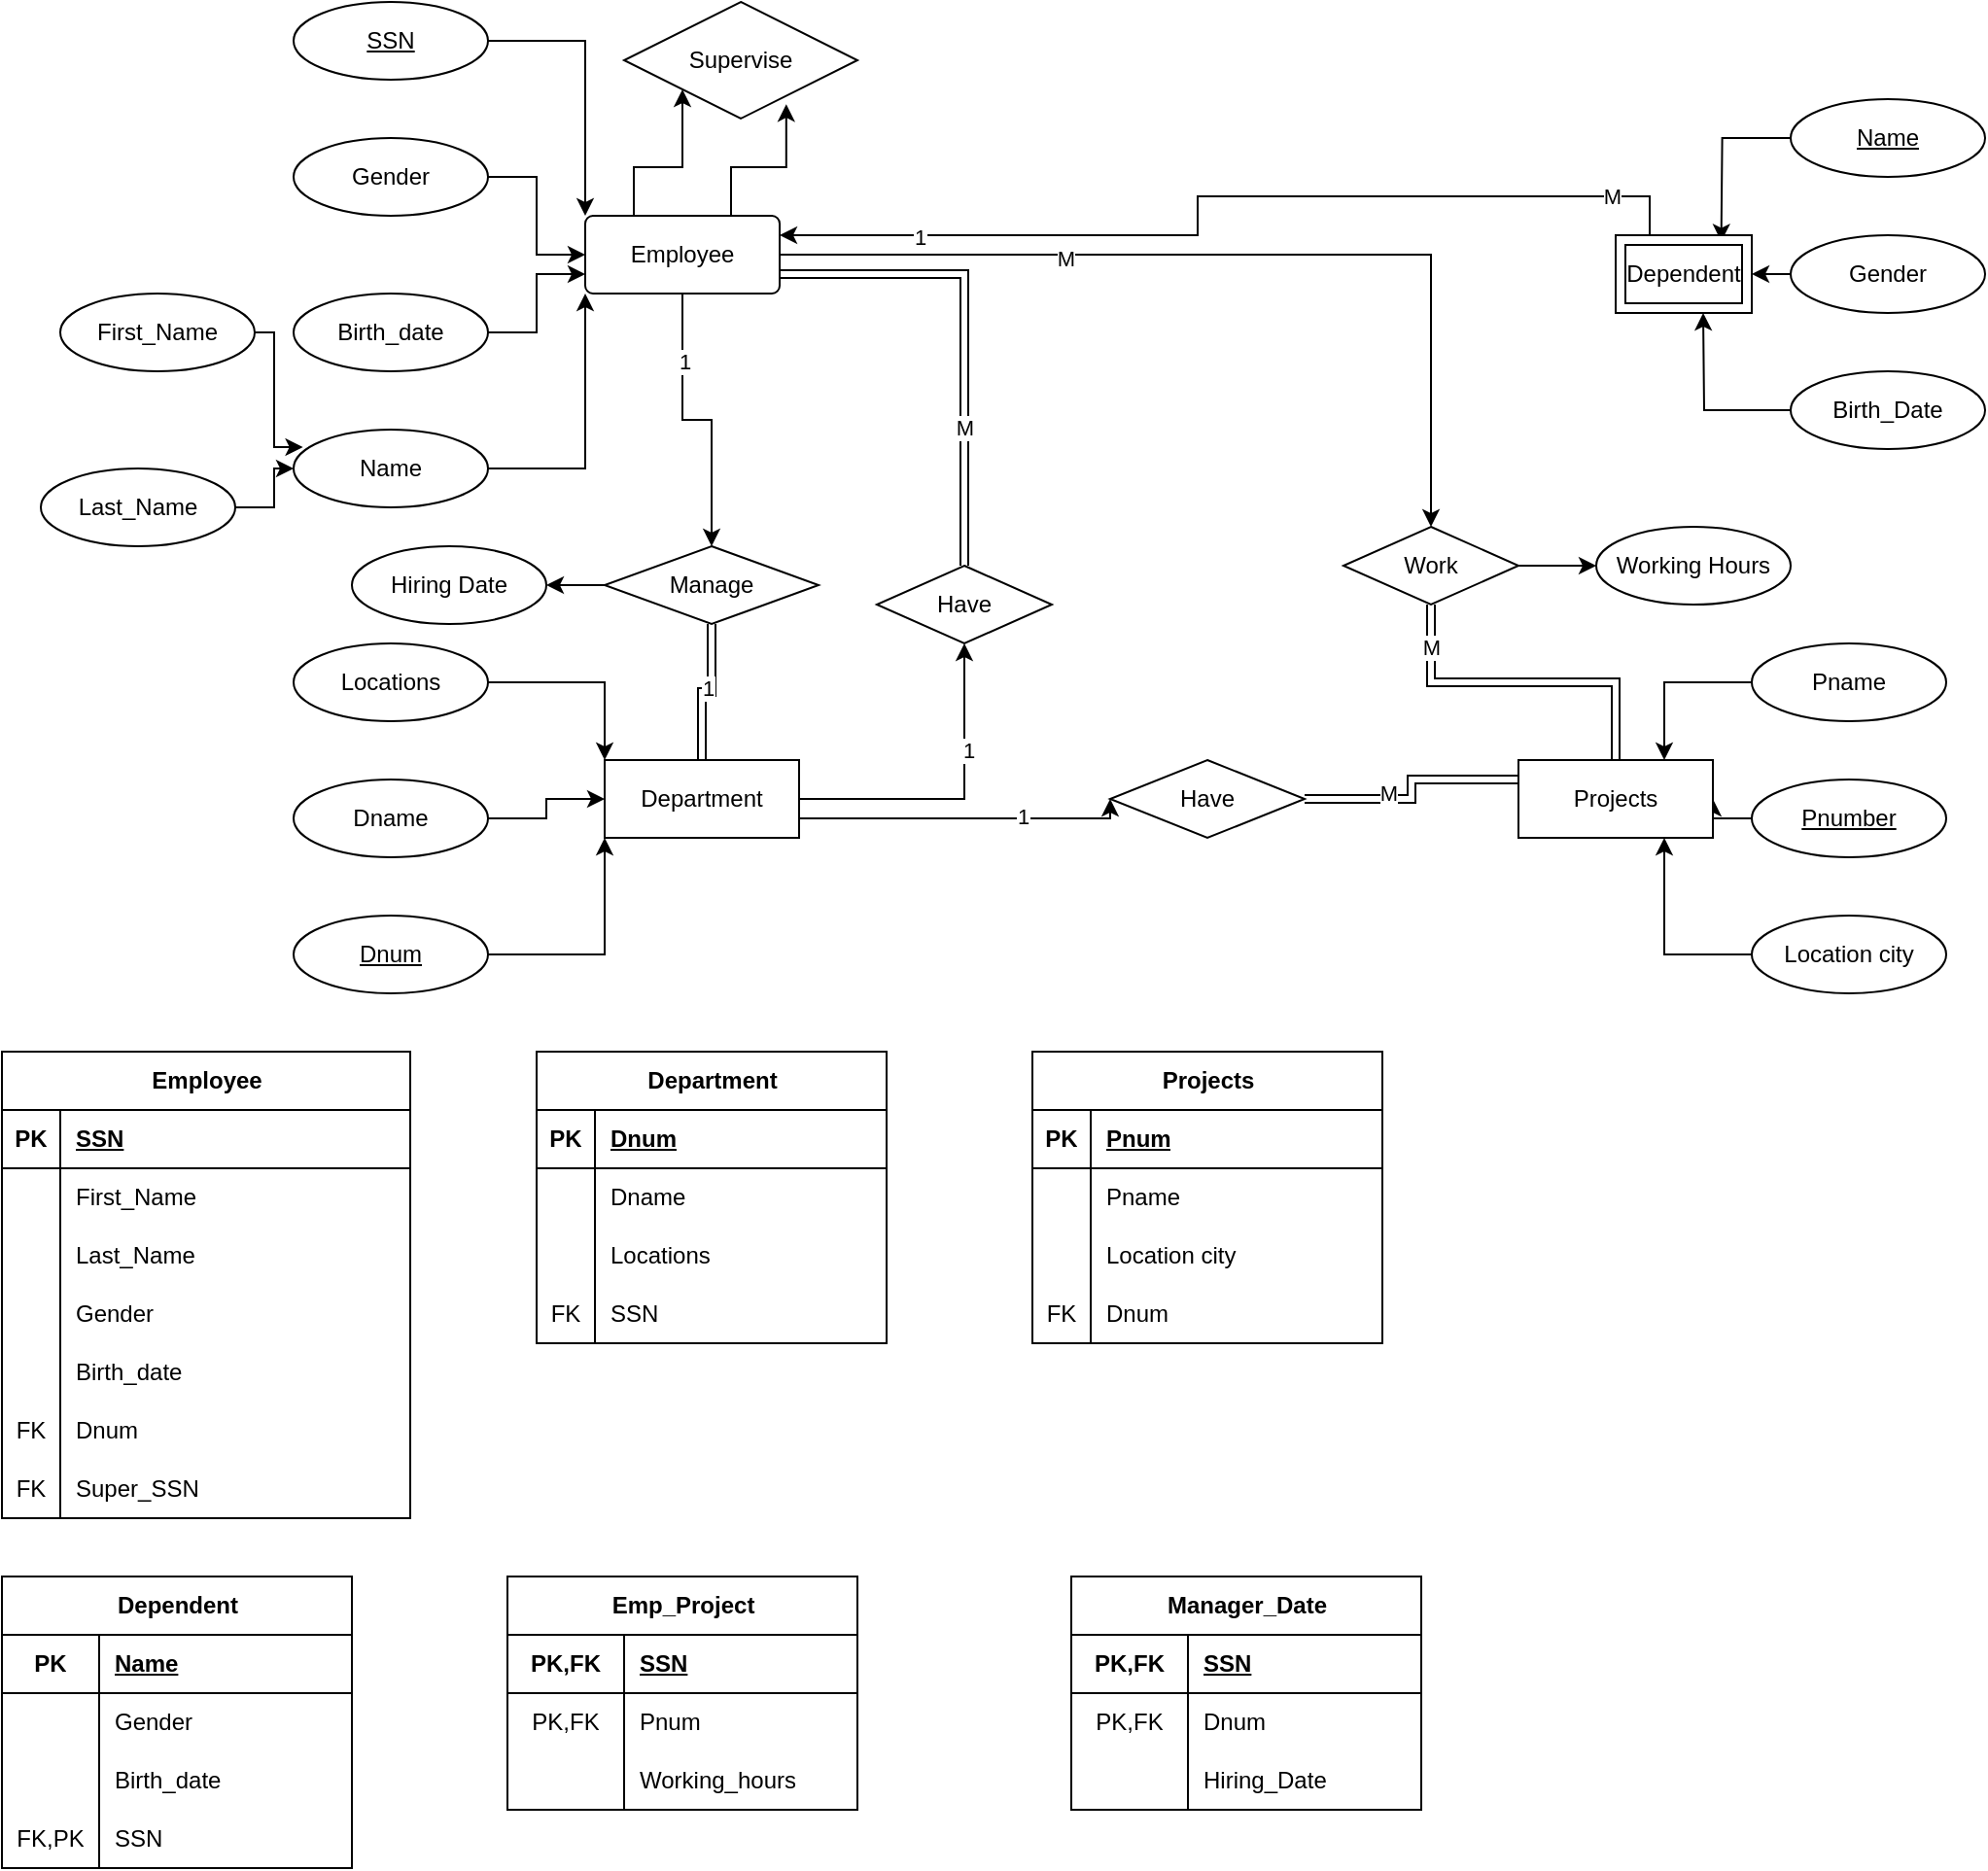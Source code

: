 <mxfile version="27.0.9">
  <diagram name="Page-1" id="1GUgUeWNSBrplKiLHyaU">
    <mxGraphModel dx="2801" dy="992" grid="1" gridSize="10" guides="1" tooltips="1" connect="1" arrows="1" fold="1" page="1" pageScale="1" pageWidth="850" pageHeight="1100" math="0" shadow="0">
      <root>
        <mxCell id="0" />
        <mxCell id="1" parent="0" />
        <mxCell id="4SiIEgTP__aOliw-2ltA-36" style="edgeStyle=orthogonalEdgeStyle;rounded=0;orthogonalLoop=1;jettySize=auto;html=1;exitX=1;exitY=0.5;exitDx=0;exitDy=0;entryX=0.5;entryY=0;entryDx=0;entryDy=0;" parent="1" source="4SiIEgTP__aOliw-2ltA-1" target="4SiIEgTP__aOliw-2ltA-35" edge="1">
          <mxGeometry relative="1" as="geometry" />
        </mxCell>
        <mxCell id="4SiIEgTP__aOliw-2ltA-68" value="M" style="edgeLabel;html=1;align=center;verticalAlign=middle;resizable=0;points=[];" parent="4SiIEgTP__aOliw-2ltA-36" vertex="1" connectable="0">
          <mxGeometry x="-0.381" y="-2" relative="1" as="geometry">
            <mxPoint as="offset" />
          </mxGeometry>
        </mxCell>
        <mxCell id="4SiIEgTP__aOliw-2ltA-52" style="edgeStyle=orthogonalEdgeStyle;rounded=0;orthogonalLoop=1;jettySize=auto;html=1;exitX=0.5;exitY=1;exitDx=0;exitDy=0;entryX=0.5;entryY=0;entryDx=0;entryDy=0;" parent="1" source="4SiIEgTP__aOliw-2ltA-1" target="4SiIEgTP__aOliw-2ltA-51" edge="1">
          <mxGeometry relative="1" as="geometry" />
        </mxCell>
        <mxCell id="4SiIEgTP__aOliw-2ltA-70" value="1" style="edgeLabel;html=1;align=center;verticalAlign=middle;resizable=0;points=[];" parent="4SiIEgTP__aOliw-2ltA-52" vertex="1" connectable="0">
          <mxGeometry x="-0.538" y="1" relative="1" as="geometry">
            <mxPoint y="1" as="offset" />
          </mxGeometry>
        </mxCell>
        <mxCell id="4SiIEgTP__aOliw-2ltA-80" style="edgeStyle=orthogonalEdgeStyle;rounded=0;orthogonalLoop=1;jettySize=auto;html=1;exitX=0.25;exitY=0;exitDx=0;exitDy=0;entryX=0;entryY=1;entryDx=0;entryDy=0;" parent="1" source="4SiIEgTP__aOliw-2ltA-1" target="4SiIEgTP__aOliw-2ltA-79" edge="1">
          <mxGeometry relative="1" as="geometry" />
        </mxCell>
        <mxCell id="4SiIEgTP__aOliw-2ltA-1" value="Employee" style="rounded=1;arcSize=10;whiteSpace=wrap;html=1;align=center;" parent="1" vertex="1">
          <mxGeometry x="-540" y="110" width="100" height="40" as="geometry" />
        </mxCell>
        <mxCell id="4SiIEgTP__aOliw-2ltA-14" style="edgeStyle=orthogonalEdgeStyle;rounded=0;orthogonalLoop=1;jettySize=auto;html=1;exitX=1;exitY=0.5;exitDx=0;exitDy=0;entryX=0;entryY=1;entryDx=0;entryDy=0;" parent="1" source="4SiIEgTP__aOliw-2ltA-2" target="4SiIEgTP__aOliw-2ltA-1" edge="1">
          <mxGeometry relative="1" as="geometry" />
        </mxCell>
        <mxCell id="4SiIEgTP__aOliw-2ltA-2" value="Name" style="ellipse;whiteSpace=wrap;html=1;align=center;" parent="1" vertex="1">
          <mxGeometry x="-690" y="220" width="100" height="40" as="geometry" />
        </mxCell>
        <mxCell id="4SiIEgTP__aOliw-2ltA-13" style="edgeStyle=orthogonalEdgeStyle;rounded=0;orthogonalLoop=1;jettySize=auto;html=1;exitX=1;exitY=0.5;exitDx=0;exitDy=0;entryX=0;entryY=0.75;entryDx=0;entryDy=0;" parent="1" source="4SiIEgTP__aOliw-2ltA-3" target="4SiIEgTP__aOliw-2ltA-1" edge="1">
          <mxGeometry relative="1" as="geometry">
            <mxPoint x="-560" y="140" as="targetPoint" />
          </mxGeometry>
        </mxCell>
        <mxCell id="4SiIEgTP__aOliw-2ltA-3" value="Birth_date" style="ellipse;whiteSpace=wrap;html=1;align=center;" parent="1" vertex="1">
          <mxGeometry x="-690" y="150" width="100" height="40" as="geometry" />
        </mxCell>
        <mxCell id="4SiIEgTP__aOliw-2ltA-12" style="edgeStyle=orthogonalEdgeStyle;rounded=0;orthogonalLoop=1;jettySize=auto;html=1;exitX=1;exitY=0.5;exitDx=0;exitDy=0;entryX=0;entryY=0.5;entryDx=0;entryDy=0;" parent="1" source="4SiIEgTP__aOliw-2ltA-4" target="4SiIEgTP__aOliw-2ltA-1" edge="1">
          <mxGeometry relative="1" as="geometry" />
        </mxCell>
        <mxCell id="4SiIEgTP__aOliw-2ltA-4" value="Gender" style="ellipse;whiteSpace=wrap;html=1;align=center;" parent="1" vertex="1">
          <mxGeometry x="-690" y="70" width="100" height="40" as="geometry" />
        </mxCell>
        <mxCell id="4SiIEgTP__aOliw-2ltA-11" style="edgeStyle=orthogonalEdgeStyle;rounded=0;orthogonalLoop=1;jettySize=auto;html=1;exitX=1;exitY=0.5;exitDx=0;exitDy=0;entryX=0;entryY=0;entryDx=0;entryDy=0;" parent="1" source="4SiIEgTP__aOliw-2ltA-5" target="4SiIEgTP__aOliw-2ltA-1" edge="1">
          <mxGeometry relative="1" as="geometry" />
        </mxCell>
        <mxCell id="4SiIEgTP__aOliw-2ltA-5" value="&lt;u&gt;SSN&lt;/u&gt;" style="ellipse;whiteSpace=wrap;html=1;align=center;" parent="1" vertex="1">
          <mxGeometry x="-690" width="100" height="40" as="geometry" />
        </mxCell>
        <mxCell id="4SiIEgTP__aOliw-2ltA-7" value="First_Name" style="ellipse;whiteSpace=wrap;html=1;align=center;" parent="1" vertex="1">
          <mxGeometry x="-810" y="150" width="100" height="40" as="geometry" />
        </mxCell>
        <mxCell id="4SiIEgTP__aOliw-2ltA-9" style="edgeStyle=orthogonalEdgeStyle;rounded=0;orthogonalLoop=1;jettySize=auto;html=1;exitX=1;exitY=0.5;exitDx=0;exitDy=0;" parent="1" source="4SiIEgTP__aOliw-2ltA-8" target="4SiIEgTP__aOliw-2ltA-2" edge="1">
          <mxGeometry relative="1" as="geometry" />
        </mxCell>
        <mxCell id="4SiIEgTP__aOliw-2ltA-8" value="Last_Name" style="ellipse;whiteSpace=wrap;html=1;align=center;" parent="1" vertex="1">
          <mxGeometry x="-820" y="240" width="100" height="40" as="geometry" />
        </mxCell>
        <mxCell id="4SiIEgTP__aOliw-2ltA-10" style="edgeStyle=orthogonalEdgeStyle;rounded=0;orthogonalLoop=1;jettySize=auto;html=1;exitX=1;exitY=0.5;exitDx=0;exitDy=0;entryX=0.048;entryY=0.225;entryDx=0;entryDy=0;entryPerimeter=0;" parent="1" source="4SiIEgTP__aOliw-2ltA-7" target="4SiIEgTP__aOliw-2ltA-2" edge="1">
          <mxGeometry relative="1" as="geometry">
            <Array as="points">
              <mxPoint x="-700" y="170" />
              <mxPoint x="-700" y="229" />
            </Array>
          </mxGeometry>
        </mxCell>
        <mxCell id="4SiIEgTP__aOliw-2ltA-56" style="edgeStyle=orthogonalEdgeStyle;rounded=0;orthogonalLoop=1;jettySize=auto;html=1;exitX=1;exitY=0.5;exitDx=0;exitDy=0;entryX=0.5;entryY=1;entryDx=0;entryDy=0;" parent="1" source="4SiIEgTP__aOliw-2ltA-15" target="4SiIEgTP__aOliw-2ltA-54" edge="1">
          <mxGeometry relative="1" as="geometry" />
        </mxCell>
        <mxCell id="4SiIEgTP__aOliw-2ltA-73" value="1" style="edgeLabel;html=1;align=center;verticalAlign=middle;resizable=0;points=[];" parent="4SiIEgTP__aOliw-2ltA-56" vertex="1" connectable="0">
          <mxGeometry x="0.337" y="-2" relative="1" as="geometry">
            <mxPoint as="offset" />
          </mxGeometry>
        </mxCell>
        <mxCell id="4SiIEgTP__aOliw-2ltA-59" style="edgeStyle=orthogonalEdgeStyle;rounded=0;orthogonalLoop=1;jettySize=auto;html=1;exitX=1;exitY=0.75;exitDx=0;exitDy=0;entryX=0;entryY=0.5;entryDx=0;entryDy=0;" parent="1" source="4SiIEgTP__aOliw-2ltA-15" target="4SiIEgTP__aOliw-2ltA-58" edge="1">
          <mxGeometry relative="1" as="geometry">
            <Array as="points">
              <mxPoint x="-270" y="420" />
            </Array>
          </mxGeometry>
        </mxCell>
        <mxCell id="4SiIEgTP__aOliw-2ltA-76" value="1" style="edgeLabel;html=1;align=center;verticalAlign=middle;resizable=0;points=[];" parent="4SiIEgTP__aOliw-2ltA-59" vertex="1" connectable="0">
          <mxGeometry x="0.364" y="1" relative="1" as="geometry">
            <mxPoint x="-1" as="offset" />
          </mxGeometry>
        </mxCell>
        <mxCell id="4SiIEgTP__aOliw-2ltA-15" value="Department" style="whiteSpace=wrap;html=1;align=center;" parent="1" vertex="1">
          <mxGeometry x="-530" y="390" width="100" height="40" as="geometry" />
        </mxCell>
        <mxCell id="4SiIEgTP__aOliw-2ltA-21" style="edgeStyle=orthogonalEdgeStyle;rounded=0;orthogonalLoop=1;jettySize=auto;html=1;exitX=1;exitY=0.5;exitDx=0;exitDy=0;entryX=0;entryY=0;entryDx=0;entryDy=0;" parent="1" source="4SiIEgTP__aOliw-2ltA-17" target="4SiIEgTP__aOliw-2ltA-15" edge="1">
          <mxGeometry relative="1" as="geometry" />
        </mxCell>
        <mxCell id="4SiIEgTP__aOliw-2ltA-17" value="Locations" style="ellipse;whiteSpace=wrap;html=1;align=center;" parent="1" vertex="1">
          <mxGeometry x="-690" y="330" width="100" height="40" as="geometry" />
        </mxCell>
        <mxCell id="4SiIEgTP__aOliw-2ltA-22" style="edgeStyle=orthogonalEdgeStyle;rounded=0;orthogonalLoop=1;jettySize=auto;html=1;exitX=1;exitY=0.5;exitDx=0;exitDy=0;entryX=0;entryY=0.5;entryDx=0;entryDy=0;" parent="1" source="4SiIEgTP__aOliw-2ltA-18" target="4SiIEgTP__aOliw-2ltA-15" edge="1">
          <mxGeometry relative="1" as="geometry" />
        </mxCell>
        <mxCell id="4SiIEgTP__aOliw-2ltA-18" value="Dname" style="ellipse;whiteSpace=wrap;html=1;align=center;" parent="1" vertex="1">
          <mxGeometry x="-690" y="400" width="100" height="40" as="geometry" />
        </mxCell>
        <mxCell id="4SiIEgTP__aOliw-2ltA-23" style="edgeStyle=orthogonalEdgeStyle;rounded=0;orthogonalLoop=1;jettySize=auto;html=1;exitX=1;exitY=0.5;exitDx=0;exitDy=0;entryX=0;entryY=1;entryDx=0;entryDy=0;" parent="1" source="4SiIEgTP__aOliw-2ltA-19" target="4SiIEgTP__aOliw-2ltA-15" edge="1">
          <mxGeometry relative="1" as="geometry" />
        </mxCell>
        <mxCell id="4SiIEgTP__aOliw-2ltA-19" value="&lt;u&gt;Dnum&lt;/u&gt;" style="ellipse;whiteSpace=wrap;html=1;align=center;" parent="1" vertex="1">
          <mxGeometry x="-690" y="470" width="100" height="40" as="geometry" />
        </mxCell>
        <mxCell id="4SiIEgTP__aOliw-2ltA-32" style="edgeStyle=orthogonalEdgeStyle;rounded=0;orthogonalLoop=1;jettySize=auto;html=1;exitX=0;exitY=0.5;exitDx=0;exitDy=0;entryX=0.75;entryY=0;entryDx=0;entryDy=0;" parent="1" source="4SiIEgTP__aOliw-2ltA-26" target="4SiIEgTP__aOliw-2ltA-31" edge="1">
          <mxGeometry relative="1" as="geometry" />
        </mxCell>
        <mxCell id="4SiIEgTP__aOliw-2ltA-26" value="Pname" style="ellipse;whiteSpace=wrap;html=1;align=center;" parent="1" vertex="1">
          <mxGeometry x="60" y="330" width="100" height="40" as="geometry" />
        </mxCell>
        <mxCell id="4SiIEgTP__aOliw-2ltA-33" style="edgeStyle=orthogonalEdgeStyle;rounded=0;orthogonalLoop=1;jettySize=auto;html=1;exitX=0;exitY=0.5;exitDx=0;exitDy=0;entryX=1;entryY=0.5;entryDx=0;entryDy=0;" parent="1" source="4SiIEgTP__aOliw-2ltA-28" target="4SiIEgTP__aOliw-2ltA-31" edge="1">
          <mxGeometry relative="1" as="geometry" />
        </mxCell>
        <mxCell id="4SiIEgTP__aOliw-2ltA-28" value="&lt;u&gt;Pnumber&lt;/u&gt;" style="ellipse;whiteSpace=wrap;html=1;align=center;" parent="1" vertex="1">
          <mxGeometry x="60" y="400" width="100" height="40" as="geometry" />
        </mxCell>
        <mxCell id="4SiIEgTP__aOliw-2ltA-34" style="edgeStyle=orthogonalEdgeStyle;rounded=0;orthogonalLoop=1;jettySize=auto;html=1;exitX=0;exitY=0.5;exitDx=0;exitDy=0;entryX=0.75;entryY=1;entryDx=0;entryDy=0;" parent="1" source="4SiIEgTP__aOliw-2ltA-30" target="4SiIEgTP__aOliw-2ltA-31" edge="1">
          <mxGeometry relative="1" as="geometry" />
        </mxCell>
        <mxCell id="4SiIEgTP__aOliw-2ltA-30" value="Location city" style="ellipse;whiteSpace=wrap;html=1;align=center;" parent="1" vertex="1">
          <mxGeometry x="60" y="470" width="100" height="40" as="geometry" />
        </mxCell>
        <mxCell id="4SiIEgTP__aOliw-2ltA-31" value="Projects" style="whiteSpace=wrap;html=1;align=center;" parent="1" vertex="1">
          <mxGeometry x="-60" y="390" width="100" height="40" as="geometry" />
        </mxCell>
        <mxCell id="4SiIEgTP__aOliw-2ltA-37" style="edgeStyle=orthogonalEdgeStyle;rounded=0;orthogonalLoop=1;jettySize=auto;html=1;exitX=0.5;exitY=1;exitDx=0;exitDy=0;shape=link;" parent="1" source="4SiIEgTP__aOliw-2ltA-35" target="4SiIEgTP__aOliw-2ltA-31" edge="1">
          <mxGeometry relative="1" as="geometry">
            <mxPoint x="-275.471" y="430.0" as="targetPoint" />
          </mxGeometry>
        </mxCell>
        <mxCell id="4SiIEgTP__aOliw-2ltA-69" value="M" style="edgeLabel;html=1;align=center;verticalAlign=middle;resizable=0;points=[];" parent="4SiIEgTP__aOliw-2ltA-37" vertex="1" connectable="0">
          <mxGeometry x="-0.765" relative="1" as="geometry">
            <mxPoint y="1" as="offset" />
          </mxGeometry>
        </mxCell>
        <mxCell id="4SiIEgTP__aOliw-2ltA-63" style="edgeStyle=orthogonalEdgeStyle;rounded=0;orthogonalLoop=1;jettySize=auto;html=1;exitX=1;exitY=0.5;exitDx=0;exitDy=0;entryX=0;entryY=0.5;entryDx=0;entryDy=0;" parent="1" source="4SiIEgTP__aOliw-2ltA-35" target="4SiIEgTP__aOliw-2ltA-62" edge="1">
          <mxGeometry relative="1" as="geometry" />
        </mxCell>
        <mxCell id="4SiIEgTP__aOliw-2ltA-35" value="Work" style="shape=rhombus;perimeter=rhombusPerimeter;whiteSpace=wrap;html=1;align=center;" parent="1" vertex="1">
          <mxGeometry x="-150" y="270" width="90" height="40" as="geometry" />
        </mxCell>
        <mxCell id="4SiIEgTP__aOliw-2ltA-40" value="&lt;u&gt;Name&lt;/u&gt;" style="ellipse;whiteSpace=wrap;html=1;align=center;" parent="1" vertex="1">
          <mxGeometry x="80" y="50" width="100" height="40" as="geometry" />
        </mxCell>
        <mxCell id="4SiIEgTP__aOliw-2ltA-47" style="edgeStyle=orthogonalEdgeStyle;rounded=0;orthogonalLoop=1;jettySize=auto;html=1;exitX=0;exitY=0.5;exitDx=0;exitDy=0;entryX=1;entryY=0.5;entryDx=0;entryDy=0;" parent="1" source="4SiIEgTP__aOliw-2ltA-42" edge="1">
          <mxGeometry relative="1" as="geometry">
            <mxPoint x="60" y="140" as="targetPoint" />
          </mxGeometry>
        </mxCell>
        <mxCell id="4SiIEgTP__aOliw-2ltA-42" value="Gender" style="ellipse;whiteSpace=wrap;html=1;align=center;" parent="1" vertex="1">
          <mxGeometry x="80" y="120" width="100" height="40" as="geometry" />
        </mxCell>
        <mxCell id="4SiIEgTP__aOliw-2ltA-48" style="edgeStyle=orthogonalEdgeStyle;rounded=0;orthogonalLoop=1;jettySize=auto;html=1;exitX=0;exitY=0.5;exitDx=0;exitDy=0;entryX=0.75;entryY=1;entryDx=0;entryDy=0;" parent="1" source="4SiIEgTP__aOliw-2ltA-44" edge="1">
          <mxGeometry relative="1" as="geometry">
            <mxPoint x="35" y="160" as="targetPoint" />
          </mxGeometry>
        </mxCell>
        <mxCell id="4SiIEgTP__aOliw-2ltA-44" value="Birth_Date" style="ellipse;whiteSpace=wrap;html=1;align=center;" parent="1" vertex="1">
          <mxGeometry x="80" y="190" width="100" height="40" as="geometry" />
        </mxCell>
        <mxCell id="4SiIEgTP__aOliw-2ltA-46" style="edgeStyle=orthogonalEdgeStyle;rounded=0;orthogonalLoop=1;jettySize=auto;html=1;exitX=0;exitY=0.5;exitDx=0;exitDy=0;entryX=0.843;entryY=0.081;entryDx=0;entryDy=0;entryPerimeter=0;" parent="1" source="4SiIEgTP__aOliw-2ltA-40" edge="1">
          <mxGeometry relative="1" as="geometry">
            <mxPoint x="44.3" y="123.24" as="targetPoint" />
          </mxGeometry>
        </mxCell>
        <mxCell id="4SiIEgTP__aOliw-2ltA-82" style="edgeStyle=orthogonalEdgeStyle;rounded=0;orthogonalLoop=1;jettySize=auto;html=1;exitX=0.25;exitY=0;exitDx=0;exitDy=0;entryX=1;entryY=0.25;entryDx=0;entryDy=0;" parent="1" source="4SiIEgTP__aOliw-2ltA-49" target="4SiIEgTP__aOliw-2ltA-1" edge="1">
          <mxGeometry relative="1" as="geometry">
            <mxPoint x="-320" y="99.06" as="targetPoint" />
            <mxPoint x="110" y="119.06" as="sourcePoint" />
          </mxGeometry>
        </mxCell>
        <mxCell id="4SiIEgTP__aOliw-2ltA-83" value="1" style="edgeLabel;html=1;align=center;verticalAlign=middle;resizable=0;points=[];" parent="4SiIEgTP__aOliw-2ltA-82" vertex="1" connectable="0">
          <mxGeometry x="0.705" y="1" relative="1" as="geometry">
            <mxPoint as="offset" />
          </mxGeometry>
        </mxCell>
        <mxCell id="4SiIEgTP__aOliw-2ltA-84" value="M" style="edgeLabel;html=1;align=center;verticalAlign=middle;resizable=0;points=[];" parent="4SiIEgTP__aOliw-2ltA-82" vertex="1" connectable="0">
          <mxGeometry x="-0.835" relative="1" as="geometry">
            <mxPoint as="offset" />
          </mxGeometry>
        </mxCell>
        <mxCell id="4SiIEgTP__aOliw-2ltA-49" value="Dependent" style="shape=ext;margin=3;double=1;whiteSpace=wrap;html=1;align=center;" parent="1" vertex="1">
          <mxGeometry x="-10" y="120" width="70" height="40" as="geometry" />
        </mxCell>
        <mxCell id="4SiIEgTP__aOliw-2ltA-53" style="edgeStyle=orthogonalEdgeStyle;rounded=0;orthogonalLoop=1;jettySize=auto;html=1;exitX=0.5;exitY=1;exitDx=0;exitDy=0;entryX=0.5;entryY=0;entryDx=0;entryDy=0;shape=link;" parent="1" source="4SiIEgTP__aOliw-2ltA-51" target="4SiIEgTP__aOliw-2ltA-15" edge="1">
          <mxGeometry relative="1" as="geometry" />
        </mxCell>
        <mxCell id="4SiIEgTP__aOliw-2ltA-71" value="1" style="edgeLabel;html=1;align=center;verticalAlign=middle;resizable=0;points=[];" parent="4SiIEgTP__aOliw-2ltA-53" vertex="1" connectable="0">
          <mxGeometry x="0.003" y="-2" relative="1" as="geometry">
            <mxPoint as="offset" />
          </mxGeometry>
        </mxCell>
        <mxCell id="4SiIEgTP__aOliw-2ltA-65" style="edgeStyle=orthogonalEdgeStyle;rounded=0;orthogonalLoop=1;jettySize=auto;html=1;exitX=0;exitY=0.5;exitDx=0;exitDy=0;entryX=1;entryY=0.5;entryDx=0;entryDy=0;" parent="1" source="4SiIEgTP__aOliw-2ltA-51" target="4SiIEgTP__aOliw-2ltA-64" edge="1">
          <mxGeometry relative="1" as="geometry" />
        </mxCell>
        <mxCell id="4SiIEgTP__aOliw-2ltA-51" value="Manage" style="shape=rhombus;perimeter=rhombusPerimeter;whiteSpace=wrap;html=1;align=center;" parent="1" vertex="1">
          <mxGeometry x="-530" y="280" width="110" height="40" as="geometry" />
        </mxCell>
        <mxCell id="4SiIEgTP__aOliw-2ltA-57" style="edgeStyle=orthogonalEdgeStyle;rounded=0;orthogonalLoop=1;jettySize=auto;html=1;exitX=0.5;exitY=0;exitDx=0;exitDy=0;entryX=1;entryY=0.75;entryDx=0;entryDy=0;shape=link;" parent="1" source="4SiIEgTP__aOliw-2ltA-54" target="4SiIEgTP__aOliw-2ltA-1" edge="1">
          <mxGeometry relative="1" as="geometry" />
        </mxCell>
        <mxCell id="4SiIEgTP__aOliw-2ltA-74" value="M" style="edgeLabel;html=1;align=center;verticalAlign=middle;resizable=0;points=[];" parent="4SiIEgTP__aOliw-2ltA-57" vertex="1" connectable="0">
          <mxGeometry x="-0.409" relative="1" as="geometry">
            <mxPoint y="1" as="offset" />
          </mxGeometry>
        </mxCell>
        <mxCell id="4SiIEgTP__aOliw-2ltA-54" value="Have" style="shape=rhombus;perimeter=rhombusPerimeter;whiteSpace=wrap;html=1;align=center;" parent="1" vertex="1">
          <mxGeometry x="-390" y="290" width="90" height="40" as="geometry" />
        </mxCell>
        <mxCell id="4SiIEgTP__aOliw-2ltA-60" style="edgeStyle=orthogonalEdgeStyle;rounded=0;orthogonalLoop=1;jettySize=auto;html=1;exitX=1;exitY=0.5;exitDx=0;exitDy=0;entryX=0;entryY=0.25;entryDx=0;entryDy=0;shape=link;" parent="1" source="4SiIEgTP__aOliw-2ltA-58" target="4SiIEgTP__aOliw-2ltA-31" edge="1">
          <mxGeometry relative="1" as="geometry" />
        </mxCell>
        <mxCell id="4SiIEgTP__aOliw-2ltA-77" value="M" style="edgeLabel;html=1;align=center;verticalAlign=middle;resizable=0;points=[];" parent="4SiIEgTP__aOliw-2ltA-60" vertex="1" connectable="0">
          <mxGeometry x="-0.264" y="3" relative="1" as="geometry">
            <mxPoint x="-1" as="offset" />
          </mxGeometry>
        </mxCell>
        <mxCell id="4SiIEgTP__aOliw-2ltA-58" value="Have" style="shape=rhombus;perimeter=rhombusPerimeter;whiteSpace=wrap;html=1;align=center;" parent="1" vertex="1">
          <mxGeometry x="-270" y="390" width="100" height="40" as="geometry" />
        </mxCell>
        <mxCell id="4SiIEgTP__aOliw-2ltA-62" value="Working Hours" style="ellipse;whiteSpace=wrap;html=1;align=center;" parent="1" vertex="1">
          <mxGeometry x="-20" y="270" width="100" height="40" as="geometry" />
        </mxCell>
        <mxCell id="4SiIEgTP__aOliw-2ltA-64" value="Hiring Date" style="ellipse;whiteSpace=wrap;html=1;align=center;" parent="1" vertex="1">
          <mxGeometry x="-660" y="280" width="100" height="40" as="geometry" />
        </mxCell>
        <mxCell id="4SiIEgTP__aOliw-2ltA-79" value="Supervise" style="shape=rhombus;perimeter=rhombusPerimeter;whiteSpace=wrap;html=1;align=center;" parent="1" vertex="1">
          <mxGeometry x="-520" width="120" height="60" as="geometry" />
        </mxCell>
        <mxCell id="4SiIEgTP__aOliw-2ltA-81" style="edgeStyle=orthogonalEdgeStyle;rounded=0;orthogonalLoop=1;jettySize=auto;html=1;exitX=0.75;exitY=0;exitDx=0;exitDy=0;entryX=0.695;entryY=0.877;entryDx=0;entryDy=0;entryPerimeter=0;" parent="1" source="4SiIEgTP__aOliw-2ltA-1" target="4SiIEgTP__aOliw-2ltA-79" edge="1">
          <mxGeometry relative="1" as="geometry" />
        </mxCell>
        <mxCell id="aLZjV4lH7F7XompC7Usr-1" value="Employee" style="shape=table;startSize=30;container=1;collapsible=1;childLayout=tableLayout;fixedRows=1;rowLines=0;fontStyle=1;align=center;resizeLast=1;html=1;" vertex="1" parent="1">
          <mxGeometry x="-840" y="540" width="210" height="240" as="geometry" />
        </mxCell>
        <mxCell id="aLZjV4lH7F7XompC7Usr-2" value="" style="shape=tableRow;horizontal=0;startSize=0;swimlaneHead=0;swimlaneBody=0;fillColor=none;collapsible=0;dropTarget=0;points=[[0,0.5],[1,0.5]];portConstraint=eastwest;top=0;left=0;right=0;bottom=1;" vertex="1" parent="aLZjV4lH7F7XompC7Usr-1">
          <mxGeometry y="30" width="210" height="30" as="geometry" />
        </mxCell>
        <mxCell id="aLZjV4lH7F7XompC7Usr-3" value="PK" style="shape=partialRectangle;connectable=0;fillColor=none;top=0;left=0;bottom=0;right=0;fontStyle=1;overflow=hidden;whiteSpace=wrap;html=1;" vertex="1" parent="aLZjV4lH7F7XompC7Usr-2">
          <mxGeometry width="30" height="30" as="geometry">
            <mxRectangle width="30" height="30" as="alternateBounds" />
          </mxGeometry>
        </mxCell>
        <mxCell id="aLZjV4lH7F7XompC7Usr-4" value="SSN" style="shape=partialRectangle;connectable=0;fillColor=none;top=0;left=0;bottom=0;right=0;align=left;spacingLeft=6;fontStyle=5;overflow=hidden;whiteSpace=wrap;html=1;" vertex="1" parent="aLZjV4lH7F7XompC7Usr-2">
          <mxGeometry x="30" width="180" height="30" as="geometry">
            <mxRectangle width="180" height="30" as="alternateBounds" />
          </mxGeometry>
        </mxCell>
        <mxCell id="aLZjV4lH7F7XompC7Usr-5" value="" style="shape=tableRow;horizontal=0;startSize=0;swimlaneHead=0;swimlaneBody=0;fillColor=none;collapsible=0;dropTarget=0;points=[[0,0.5],[1,0.5]];portConstraint=eastwest;top=0;left=0;right=0;bottom=0;" vertex="1" parent="aLZjV4lH7F7XompC7Usr-1">
          <mxGeometry y="60" width="210" height="30" as="geometry" />
        </mxCell>
        <mxCell id="aLZjV4lH7F7XompC7Usr-6" value="" style="shape=partialRectangle;connectable=0;fillColor=none;top=0;left=0;bottom=0;right=0;editable=1;overflow=hidden;whiteSpace=wrap;html=1;" vertex="1" parent="aLZjV4lH7F7XompC7Usr-5">
          <mxGeometry width="30" height="30" as="geometry">
            <mxRectangle width="30" height="30" as="alternateBounds" />
          </mxGeometry>
        </mxCell>
        <mxCell id="aLZjV4lH7F7XompC7Usr-7" value="First_Name" style="shape=partialRectangle;connectable=0;fillColor=none;top=0;left=0;bottom=0;right=0;align=left;spacingLeft=6;overflow=hidden;whiteSpace=wrap;html=1;" vertex="1" parent="aLZjV4lH7F7XompC7Usr-5">
          <mxGeometry x="30" width="180" height="30" as="geometry">
            <mxRectangle width="180" height="30" as="alternateBounds" />
          </mxGeometry>
        </mxCell>
        <mxCell id="aLZjV4lH7F7XompC7Usr-8" value="" style="shape=tableRow;horizontal=0;startSize=0;swimlaneHead=0;swimlaneBody=0;fillColor=none;collapsible=0;dropTarget=0;points=[[0,0.5],[1,0.5]];portConstraint=eastwest;top=0;left=0;right=0;bottom=0;" vertex="1" parent="aLZjV4lH7F7XompC7Usr-1">
          <mxGeometry y="90" width="210" height="30" as="geometry" />
        </mxCell>
        <mxCell id="aLZjV4lH7F7XompC7Usr-9" value="" style="shape=partialRectangle;connectable=0;fillColor=none;top=0;left=0;bottom=0;right=0;editable=1;overflow=hidden;whiteSpace=wrap;html=1;" vertex="1" parent="aLZjV4lH7F7XompC7Usr-8">
          <mxGeometry width="30" height="30" as="geometry">
            <mxRectangle width="30" height="30" as="alternateBounds" />
          </mxGeometry>
        </mxCell>
        <mxCell id="aLZjV4lH7F7XompC7Usr-10" value="Last_Name" style="shape=partialRectangle;connectable=0;fillColor=none;top=0;left=0;bottom=0;right=0;align=left;spacingLeft=6;overflow=hidden;whiteSpace=wrap;html=1;" vertex="1" parent="aLZjV4lH7F7XompC7Usr-8">
          <mxGeometry x="30" width="180" height="30" as="geometry">
            <mxRectangle width="180" height="30" as="alternateBounds" />
          </mxGeometry>
        </mxCell>
        <mxCell id="aLZjV4lH7F7XompC7Usr-11" value="" style="shape=tableRow;horizontal=0;startSize=0;swimlaneHead=0;swimlaneBody=0;fillColor=none;collapsible=0;dropTarget=0;points=[[0,0.5],[1,0.5]];portConstraint=eastwest;top=0;left=0;right=0;bottom=0;" vertex="1" parent="aLZjV4lH7F7XompC7Usr-1">
          <mxGeometry y="120" width="210" height="30" as="geometry" />
        </mxCell>
        <mxCell id="aLZjV4lH7F7XompC7Usr-12" value="" style="shape=partialRectangle;connectable=0;fillColor=none;top=0;left=0;bottom=0;right=0;editable=1;overflow=hidden;whiteSpace=wrap;html=1;" vertex="1" parent="aLZjV4lH7F7XompC7Usr-11">
          <mxGeometry width="30" height="30" as="geometry">
            <mxRectangle width="30" height="30" as="alternateBounds" />
          </mxGeometry>
        </mxCell>
        <mxCell id="aLZjV4lH7F7XompC7Usr-13" value="Gender" style="shape=partialRectangle;connectable=0;fillColor=none;top=0;left=0;bottom=0;right=0;align=left;spacingLeft=6;overflow=hidden;whiteSpace=wrap;html=1;" vertex="1" parent="aLZjV4lH7F7XompC7Usr-11">
          <mxGeometry x="30" width="180" height="30" as="geometry">
            <mxRectangle width="180" height="30" as="alternateBounds" />
          </mxGeometry>
        </mxCell>
        <mxCell id="aLZjV4lH7F7XompC7Usr-14" style="shape=tableRow;horizontal=0;startSize=0;swimlaneHead=0;swimlaneBody=0;fillColor=none;collapsible=0;dropTarget=0;points=[[0,0.5],[1,0.5]];portConstraint=eastwest;top=0;left=0;right=0;bottom=0;" vertex="1" parent="aLZjV4lH7F7XompC7Usr-1">
          <mxGeometry y="150" width="210" height="30" as="geometry" />
        </mxCell>
        <mxCell id="aLZjV4lH7F7XompC7Usr-15" style="shape=partialRectangle;connectable=0;fillColor=none;top=0;left=0;bottom=0;right=0;editable=1;overflow=hidden;whiteSpace=wrap;html=1;" vertex="1" parent="aLZjV4lH7F7XompC7Usr-14">
          <mxGeometry width="30" height="30" as="geometry">
            <mxRectangle width="30" height="30" as="alternateBounds" />
          </mxGeometry>
        </mxCell>
        <mxCell id="aLZjV4lH7F7XompC7Usr-16" value="Birth_date" style="shape=partialRectangle;connectable=0;fillColor=none;top=0;left=0;bottom=0;right=0;align=left;spacingLeft=6;overflow=hidden;whiteSpace=wrap;html=1;" vertex="1" parent="aLZjV4lH7F7XompC7Usr-14">
          <mxGeometry x="30" width="180" height="30" as="geometry">
            <mxRectangle width="180" height="30" as="alternateBounds" />
          </mxGeometry>
        </mxCell>
        <mxCell id="aLZjV4lH7F7XompC7Usr-59" style="shape=tableRow;horizontal=0;startSize=0;swimlaneHead=0;swimlaneBody=0;fillColor=none;collapsible=0;dropTarget=0;points=[[0,0.5],[1,0.5]];portConstraint=eastwest;top=0;left=0;right=0;bottom=0;" vertex="1" parent="aLZjV4lH7F7XompC7Usr-1">
          <mxGeometry y="180" width="210" height="30" as="geometry" />
        </mxCell>
        <mxCell id="aLZjV4lH7F7XompC7Usr-60" value="FK" style="shape=partialRectangle;connectable=0;fillColor=none;top=0;left=0;bottom=0;right=0;editable=1;overflow=hidden;whiteSpace=wrap;html=1;" vertex="1" parent="aLZjV4lH7F7XompC7Usr-59">
          <mxGeometry width="30" height="30" as="geometry">
            <mxRectangle width="30" height="30" as="alternateBounds" />
          </mxGeometry>
        </mxCell>
        <mxCell id="aLZjV4lH7F7XompC7Usr-61" value="Dnum" style="shape=partialRectangle;connectable=0;fillColor=none;top=0;left=0;bottom=0;right=0;align=left;spacingLeft=6;overflow=hidden;whiteSpace=wrap;html=1;" vertex="1" parent="aLZjV4lH7F7XompC7Usr-59">
          <mxGeometry x="30" width="180" height="30" as="geometry">
            <mxRectangle width="180" height="30" as="alternateBounds" />
          </mxGeometry>
        </mxCell>
        <mxCell id="aLZjV4lH7F7XompC7Usr-62" style="shape=tableRow;horizontal=0;startSize=0;swimlaneHead=0;swimlaneBody=0;fillColor=none;collapsible=0;dropTarget=0;points=[[0,0.5],[1,0.5]];portConstraint=eastwest;top=0;left=0;right=0;bottom=0;" vertex="1" parent="aLZjV4lH7F7XompC7Usr-1">
          <mxGeometry y="210" width="210" height="30" as="geometry" />
        </mxCell>
        <mxCell id="aLZjV4lH7F7XompC7Usr-63" value="FK" style="shape=partialRectangle;connectable=0;fillColor=none;top=0;left=0;bottom=0;right=0;editable=1;overflow=hidden;whiteSpace=wrap;html=1;" vertex="1" parent="aLZjV4lH7F7XompC7Usr-62">
          <mxGeometry width="30" height="30" as="geometry">
            <mxRectangle width="30" height="30" as="alternateBounds" />
          </mxGeometry>
        </mxCell>
        <mxCell id="aLZjV4lH7F7XompC7Usr-64" value="Super_SSN" style="shape=partialRectangle;connectable=0;fillColor=none;top=0;left=0;bottom=0;right=0;align=left;spacingLeft=6;overflow=hidden;whiteSpace=wrap;html=1;" vertex="1" parent="aLZjV4lH7F7XompC7Usr-62">
          <mxGeometry x="30" width="180" height="30" as="geometry">
            <mxRectangle width="180" height="30" as="alternateBounds" />
          </mxGeometry>
        </mxCell>
        <mxCell id="aLZjV4lH7F7XompC7Usr-17" value="Department" style="shape=table;startSize=30;container=1;collapsible=1;childLayout=tableLayout;fixedRows=1;rowLines=0;fontStyle=1;align=center;resizeLast=1;html=1;" vertex="1" parent="1">
          <mxGeometry x="-565" y="540" width="180" height="150" as="geometry" />
        </mxCell>
        <mxCell id="aLZjV4lH7F7XompC7Usr-18" value="" style="shape=tableRow;horizontal=0;startSize=0;swimlaneHead=0;swimlaneBody=0;fillColor=none;collapsible=0;dropTarget=0;points=[[0,0.5],[1,0.5]];portConstraint=eastwest;top=0;left=0;right=0;bottom=1;" vertex="1" parent="aLZjV4lH7F7XompC7Usr-17">
          <mxGeometry y="30" width="180" height="30" as="geometry" />
        </mxCell>
        <mxCell id="aLZjV4lH7F7XompC7Usr-19" value="PK" style="shape=partialRectangle;connectable=0;fillColor=none;top=0;left=0;bottom=0;right=0;fontStyle=1;overflow=hidden;whiteSpace=wrap;html=1;" vertex="1" parent="aLZjV4lH7F7XompC7Usr-18">
          <mxGeometry width="30" height="30" as="geometry">
            <mxRectangle width="30" height="30" as="alternateBounds" />
          </mxGeometry>
        </mxCell>
        <mxCell id="aLZjV4lH7F7XompC7Usr-20" value="Dnum" style="shape=partialRectangle;connectable=0;fillColor=none;top=0;left=0;bottom=0;right=0;align=left;spacingLeft=6;fontStyle=5;overflow=hidden;whiteSpace=wrap;html=1;" vertex="1" parent="aLZjV4lH7F7XompC7Usr-18">
          <mxGeometry x="30" width="150" height="30" as="geometry">
            <mxRectangle width="150" height="30" as="alternateBounds" />
          </mxGeometry>
        </mxCell>
        <mxCell id="aLZjV4lH7F7XompC7Usr-21" value="" style="shape=tableRow;horizontal=0;startSize=0;swimlaneHead=0;swimlaneBody=0;fillColor=none;collapsible=0;dropTarget=0;points=[[0,0.5],[1,0.5]];portConstraint=eastwest;top=0;left=0;right=0;bottom=0;" vertex="1" parent="aLZjV4lH7F7XompC7Usr-17">
          <mxGeometry y="60" width="180" height="30" as="geometry" />
        </mxCell>
        <mxCell id="aLZjV4lH7F7XompC7Usr-22" value="" style="shape=partialRectangle;connectable=0;fillColor=none;top=0;left=0;bottom=0;right=0;editable=1;overflow=hidden;whiteSpace=wrap;html=1;" vertex="1" parent="aLZjV4lH7F7XompC7Usr-21">
          <mxGeometry width="30" height="30" as="geometry">
            <mxRectangle width="30" height="30" as="alternateBounds" />
          </mxGeometry>
        </mxCell>
        <mxCell id="aLZjV4lH7F7XompC7Usr-23" value="Dname" style="shape=partialRectangle;connectable=0;fillColor=none;top=0;left=0;bottom=0;right=0;align=left;spacingLeft=6;overflow=hidden;whiteSpace=wrap;html=1;" vertex="1" parent="aLZjV4lH7F7XompC7Usr-21">
          <mxGeometry x="30" width="150" height="30" as="geometry">
            <mxRectangle width="150" height="30" as="alternateBounds" />
          </mxGeometry>
        </mxCell>
        <mxCell id="aLZjV4lH7F7XompC7Usr-24" value="" style="shape=tableRow;horizontal=0;startSize=0;swimlaneHead=0;swimlaneBody=0;fillColor=none;collapsible=0;dropTarget=0;points=[[0,0.5],[1,0.5]];portConstraint=eastwest;top=0;left=0;right=0;bottom=0;" vertex="1" parent="aLZjV4lH7F7XompC7Usr-17">
          <mxGeometry y="90" width="180" height="30" as="geometry" />
        </mxCell>
        <mxCell id="aLZjV4lH7F7XompC7Usr-25" value="" style="shape=partialRectangle;connectable=0;fillColor=none;top=0;left=0;bottom=0;right=0;editable=1;overflow=hidden;whiteSpace=wrap;html=1;" vertex="1" parent="aLZjV4lH7F7XompC7Usr-24">
          <mxGeometry width="30" height="30" as="geometry">
            <mxRectangle width="30" height="30" as="alternateBounds" />
          </mxGeometry>
        </mxCell>
        <mxCell id="aLZjV4lH7F7XompC7Usr-26" value="Locations" style="shape=partialRectangle;connectable=0;fillColor=none;top=0;left=0;bottom=0;right=0;align=left;spacingLeft=6;overflow=hidden;whiteSpace=wrap;html=1;" vertex="1" parent="aLZjV4lH7F7XompC7Usr-24">
          <mxGeometry x="30" width="150" height="30" as="geometry">
            <mxRectangle width="150" height="30" as="alternateBounds" />
          </mxGeometry>
        </mxCell>
        <mxCell id="aLZjV4lH7F7XompC7Usr-27" value="" style="shape=tableRow;horizontal=0;startSize=0;swimlaneHead=0;swimlaneBody=0;fillColor=none;collapsible=0;dropTarget=0;points=[[0,0.5],[1,0.5]];portConstraint=eastwest;top=0;left=0;right=0;bottom=0;" vertex="1" parent="aLZjV4lH7F7XompC7Usr-17">
          <mxGeometry y="120" width="180" height="30" as="geometry" />
        </mxCell>
        <mxCell id="aLZjV4lH7F7XompC7Usr-28" value="FK" style="shape=partialRectangle;connectable=0;fillColor=none;top=0;left=0;bottom=0;right=0;editable=1;overflow=hidden;whiteSpace=wrap;html=1;" vertex="1" parent="aLZjV4lH7F7XompC7Usr-27">
          <mxGeometry width="30" height="30" as="geometry">
            <mxRectangle width="30" height="30" as="alternateBounds" />
          </mxGeometry>
        </mxCell>
        <mxCell id="aLZjV4lH7F7XompC7Usr-29" value="SSN" style="shape=partialRectangle;connectable=0;fillColor=none;top=0;left=0;bottom=0;right=0;align=left;spacingLeft=6;overflow=hidden;whiteSpace=wrap;html=1;" vertex="1" parent="aLZjV4lH7F7XompC7Usr-27">
          <mxGeometry x="30" width="150" height="30" as="geometry">
            <mxRectangle width="150" height="30" as="alternateBounds" />
          </mxGeometry>
        </mxCell>
        <mxCell id="aLZjV4lH7F7XompC7Usr-30" value="Projects" style="shape=table;startSize=30;container=1;collapsible=1;childLayout=tableLayout;fixedRows=1;rowLines=0;fontStyle=1;align=center;resizeLast=1;html=1;" vertex="1" parent="1">
          <mxGeometry x="-310" y="540" width="180" height="150" as="geometry" />
        </mxCell>
        <mxCell id="aLZjV4lH7F7XompC7Usr-31" value="" style="shape=tableRow;horizontal=0;startSize=0;swimlaneHead=0;swimlaneBody=0;fillColor=none;collapsible=0;dropTarget=0;points=[[0,0.5],[1,0.5]];portConstraint=eastwest;top=0;left=0;right=0;bottom=1;" vertex="1" parent="aLZjV4lH7F7XompC7Usr-30">
          <mxGeometry y="30" width="180" height="30" as="geometry" />
        </mxCell>
        <mxCell id="aLZjV4lH7F7XompC7Usr-32" value="PK" style="shape=partialRectangle;connectable=0;fillColor=none;top=0;left=0;bottom=0;right=0;fontStyle=1;overflow=hidden;whiteSpace=wrap;html=1;" vertex="1" parent="aLZjV4lH7F7XompC7Usr-31">
          <mxGeometry width="30" height="30" as="geometry">
            <mxRectangle width="30" height="30" as="alternateBounds" />
          </mxGeometry>
        </mxCell>
        <mxCell id="aLZjV4lH7F7XompC7Usr-33" value="Pnum" style="shape=partialRectangle;connectable=0;fillColor=none;top=0;left=0;bottom=0;right=0;align=left;spacingLeft=6;fontStyle=5;overflow=hidden;whiteSpace=wrap;html=1;" vertex="1" parent="aLZjV4lH7F7XompC7Usr-31">
          <mxGeometry x="30" width="150" height="30" as="geometry">
            <mxRectangle width="150" height="30" as="alternateBounds" />
          </mxGeometry>
        </mxCell>
        <mxCell id="aLZjV4lH7F7XompC7Usr-34" value="" style="shape=tableRow;horizontal=0;startSize=0;swimlaneHead=0;swimlaneBody=0;fillColor=none;collapsible=0;dropTarget=0;points=[[0,0.5],[1,0.5]];portConstraint=eastwest;top=0;left=0;right=0;bottom=0;" vertex="1" parent="aLZjV4lH7F7XompC7Usr-30">
          <mxGeometry y="60" width="180" height="30" as="geometry" />
        </mxCell>
        <mxCell id="aLZjV4lH7F7XompC7Usr-35" value="" style="shape=partialRectangle;connectable=0;fillColor=none;top=0;left=0;bottom=0;right=0;editable=1;overflow=hidden;whiteSpace=wrap;html=1;" vertex="1" parent="aLZjV4lH7F7XompC7Usr-34">
          <mxGeometry width="30" height="30" as="geometry">
            <mxRectangle width="30" height="30" as="alternateBounds" />
          </mxGeometry>
        </mxCell>
        <mxCell id="aLZjV4lH7F7XompC7Usr-36" value="Pname" style="shape=partialRectangle;connectable=0;fillColor=none;top=0;left=0;bottom=0;right=0;align=left;spacingLeft=6;overflow=hidden;whiteSpace=wrap;html=1;" vertex="1" parent="aLZjV4lH7F7XompC7Usr-34">
          <mxGeometry x="30" width="150" height="30" as="geometry">
            <mxRectangle width="150" height="30" as="alternateBounds" />
          </mxGeometry>
        </mxCell>
        <mxCell id="aLZjV4lH7F7XompC7Usr-37" value="" style="shape=tableRow;horizontal=0;startSize=0;swimlaneHead=0;swimlaneBody=0;fillColor=none;collapsible=0;dropTarget=0;points=[[0,0.5],[1,0.5]];portConstraint=eastwest;top=0;left=0;right=0;bottom=0;" vertex="1" parent="aLZjV4lH7F7XompC7Usr-30">
          <mxGeometry y="90" width="180" height="30" as="geometry" />
        </mxCell>
        <mxCell id="aLZjV4lH7F7XompC7Usr-38" value="" style="shape=partialRectangle;connectable=0;fillColor=none;top=0;left=0;bottom=0;right=0;editable=1;overflow=hidden;whiteSpace=wrap;html=1;" vertex="1" parent="aLZjV4lH7F7XompC7Usr-37">
          <mxGeometry width="30" height="30" as="geometry">
            <mxRectangle width="30" height="30" as="alternateBounds" />
          </mxGeometry>
        </mxCell>
        <mxCell id="aLZjV4lH7F7XompC7Usr-39" value="Location city" style="shape=partialRectangle;connectable=0;fillColor=none;top=0;left=0;bottom=0;right=0;align=left;spacingLeft=6;overflow=hidden;whiteSpace=wrap;html=1;" vertex="1" parent="aLZjV4lH7F7XompC7Usr-37">
          <mxGeometry x="30" width="150" height="30" as="geometry">
            <mxRectangle width="150" height="30" as="alternateBounds" />
          </mxGeometry>
        </mxCell>
        <mxCell id="aLZjV4lH7F7XompC7Usr-40" value="" style="shape=tableRow;horizontal=0;startSize=0;swimlaneHead=0;swimlaneBody=0;fillColor=none;collapsible=0;dropTarget=0;points=[[0,0.5],[1,0.5]];portConstraint=eastwest;top=0;left=0;right=0;bottom=0;" vertex="1" parent="aLZjV4lH7F7XompC7Usr-30">
          <mxGeometry y="120" width="180" height="30" as="geometry" />
        </mxCell>
        <mxCell id="aLZjV4lH7F7XompC7Usr-41" value="FK" style="shape=partialRectangle;connectable=0;fillColor=none;top=0;left=0;bottom=0;right=0;editable=1;overflow=hidden;whiteSpace=wrap;html=1;" vertex="1" parent="aLZjV4lH7F7XompC7Usr-40">
          <mxGeometry width="30" height="30" as="geometry">
            <mxRectangle width="30" height="30" as="alternateBounds" />
          </mxGeometry>
        </mxCell>
        <mxCell id="aLZjV4lH7F7XompC7Usr-42" value="Dnum" style="shape=partialRectangle;connectable=0;fillColor=none;top=0;left=0;bottom=0;right=0;align=left;spacingLeft=6;overflow=hidden;whiteSpace=wrap;html=1;" vertex="1" parent="aLZjV4lH7F7XompC7Usr-40">
          <mxGeometry x="30" width="150" height="30" as="geometry">
            <mxRectangle width="150" height="30" as="alternateBounds" />
          </mxGeometry>
        </mxCell>
        <mxCell id="aLZjV4lH7F7XompC7Usr-43" value="Dependent" style="shape=table;startSize=30;container=1;collapsible=1;childLayout=tableLayout;fixedRows=1;rowLines=0;fontStyle=1;align=center;resizeLast=1;html=1;" vertex="1" parent="1">
          <mxGeometry x="-840" y="810" width="180" height="150.0" as="geometry" />
        </mxCell>
        <mxCell id="aLZjV4lH7F7XompC7Usr-44" value="" style="shape=tableRow;horizontal=0;startSize=0;swimlaneHead=0;swimlaneBody=0;fillColor=none;collapsible=0;dropTarget=0;points=[[0,0.5],[1,0.5]];portConstraint=eastwest;top=0;left=0;right=0;bottom=1;" vertex="1" parent="aLZjV4lH7F7XompC7Usr-43">
          <mxGeometry y="30" width="180" height="30" as="geometry" />
        </mxCell>
        <mxCell id="aLZjV4lH7F7XompC7Usr-45" value="PK" style="shape=partialRectangle;connectable=0;fillColor=none;top=0;left=0;bottom=0;right=0;fontStyle=1;overflow=hidden;whiteSpace=wrap;html=1;" vertex="1" parent="aLZjV4lH7F7XompC7Usr-44">
          <mxGeometry width="50" height="30" as="geometry">
            <mxRectangle width="50" height="30" as="alternateBounds" />
          </mxGeometry>
        </mxCell>
        <mxCell id="aLZjV4lH7F7XompC7Usr-46" value="Name" style="shape=partialRectangle;connectable=0;fillColor=none;top=0;left=0;bottom=0;right=0;align=left;spacingLeft=6;fontStyle=5;overflow=hidden;whiteSpace=wrap;html=1;" vertex="1" parent="aLZjV4lH7F7XompC7Usr-44">
          <mxGeometry x="50" width="130" height="30" as="geometry">
            <mxRectangle width="130" height="30" as="alternateBounds" />
          </mxGeometry>
        </mxCell>
        <mxCell id="aLZjV4lH7F7XompC7Usr-47" value="" style="shape=tableRow;horizontal=0;startSize=0;swimlaneHead=0;swimlaneBody=0;fillColor=none;collapsible=0;dropTarget=0;points=[[0,0.5],[1,0.5]];portConstraint=eastwest;top=0;left=0;right=0;bottom=0;" vertex="1" parent="aLZjV4lH7F7XompC7Usr-43">
          <mxGeometry y="60" width="180" height="30" as="geometry" />
        </mxCell>
        <mxCell id="aLZjV4lH7F7XompC7Usr-48" value="" style="shape=partialRectangle;connectable=0;fillColor=none;top=0;left=0;bottom=0;right=0;editable=1;overflow=hidden;whiteSpace=wrap;html=1;" vertex="1" parent="aLZjV4lH7F7XompC7Usr-47">
          <mxGeometry width="50" height="30" as="geometry">
            <mxRectangle width="50" height="30" as="alternateBounds" />
          </mxGeometry>
        </mxCell>
        <mxCell id="aLZjV4lH7F7XompC7Usr-49" value="Gender" style="shape=partialRectangle;connectable=0;fillColor=none;top=0;left=0;bottom=0;right=0;align=left;spacingLeft=6;overflow=hidden;whiteSpace=wrap;html=1;" vertex="1" parent="aLZjV4lH7F7XompC7Usr-47">
          <mxGeometry x="50" width="130" height="30" as="geometry">
            <mxRectangle width="130" height="30" as="alternateBounds" />
          </mxGeometry>
        </mxCell>
        <mxCell id="aLZjV4lH7F7XompC7Usr-50" value="" style="shape=tableRow;horizontal=0;startSize=0;swimlaneHead=0;swimlaneBody=0;fillColor=none;collapsible=0;dropTarget=0;points=[[0,0.5],[1,0.5]];portConstraint=eastwest;top=0;left=0;right=0;bottom=0;" vertex="1" parent="aLZjV4lH7F7XompC7Usr-43">
          <mxGeometry y="90" width="180" height="30" as="geometry" />
        </mxCell>
        <mxCell id="aLZjV4lH7F7XompC7Usr-51" value="" style="shape=partialRectangle;connectable=0;fillColor=none;top=0;left=0;bottom=0;right=0;editable=1;overflow=hidden;whiteSpace=wrap;html=1;" vertex="1" parent="aLZjV4lH7F7XompC7Usr-50">
          <mxGeometry width="50" height="30" as="geometry">
            <mxRectangle width="50" height="30" as="alternateBounds" />
          </mxGeometry>
        </mxCell>
        <mxCell id="aLZjV4lH7F7XompC7Usr-52" value="Birth_date" style="shape=partialRectangle;connectable=0;fillColor=none;top=0;left=0;bottom=0;right=0;align=left;spacingLeft=6;overflow=hidden;whiteSpace=wrap;html=1;" vertex="1" parent="aLZjV4lH7F7XompC7Usr-50">
          <mxGeometry x="50" width="130" height="30" as="geometry">
            <mxRectangle width="130" height="30" as="alternateBounds" />
          </mxGeometry>
        </mxCell>
        <mxCell id="aLZjV4lH7F7XompC7Usr-53" value="" style="shape=tableRow;horizontal=0;startSize=0;swimlaneHead=0;swimlaneBody=0;fillColor=none;collapsible=0;dropTarget=0;points=[[0,0.5],[1,0.5]];portConstraint=eastwest;top=0;left=0;right=0;bottom=0;" vertex="1" parent="aLZjV4lH7F7XompC7Usr-43">
          <mxGeometry y="120" width="180" height="30" as="geometry" />
        </mxCell>
        <mxCell id="aLZjV4lH7F7XompC7Usr-54" value="FK,PK" style="shape=partialRectangle;connectable=0;fillColor=none;top=0;left=0;bottom=0;right=0;editable=1;overflow=hidden;whiteSpace=wrap;html=1;" vertex="1" parent="aLZjV4lH7F7XompC7Usr-53">
          <mxGeometry width="50" height="30" as="geometry">
            <mxRectangle width="50" height="30" as="alternateBounds" />
          </mxGeometry>
        </mxCell>
        <mxCell id="aLZjV4lH7F7XompC7Usr-55" value="SSN" style="shape=partialRectangle;connectable=0;fillColor=none;top=0;left=0;bottom=0;right=0;align=left;spacingLeft=6;overflow=hidden;whiteSpace=wrap;html=1;" vertex="1" parent="aLZjV4lH7F7XompC7Usr-53">
          <mxGeometry x="50" width="130" height="30" as="geometry">
            <mxRectangle width="130" height="30" as="alternateBounds" />
          </mxGeometry>
        </mxCell>
        <mxCell id="aLZjV4lH7F7XompC7Usr-65" value="Emp_Project" style="shape=table;startSize=30;container=1;collapsible=1;childLayout=tableLayout;fixedRows=1;rowLines=0;fontStyle=1;align=center;resizeLast=1;html=1;" vertex="1" parent="1">
          <mxGeometry x="-580" y="810" width="180" height="120" as="geometry" />
        </mxCell>
        <mxCell id="aLZjV4lH7F7XompC7Usr-66" value="" style="shape=tableRow;horizontal=0;startSize=0;swimlaneHead=0;swimlaneBody=0;fillColor=none;collapsible=0;dropTarget=0;points=[[0,0.5],[1,0.5]];portConstraint=eastwest;top=0;left=0;right=0;bottom=1;" vertex="1" parent="aLZjV4lH7F7XompC7Usr-65">
          <mxGeometry y="30" width="180" height="30" as="geometry" />
        </mxCell>
        <mxCell id="aLZjV4lH7F7XompC7Usr-67" value="PK,FK" style="shape=partialRectangle;connectable=0;fillColor=none;top=0;left=0;bottom=0;right=0;fontStyle=1;overflow=hidden;whiteSpace=wrap;html=1;" vertex="1" parent="aLZjV4lH7F7XompC7Usr-66">
          <mxGeometry width="60" height="30" as="geometry">
            <mxRectangle width="60" height="30" as="alternateBounds" />
          </mxGeometry>
        </mxCell>
        <mxCell id="aLZjV4lH7F7XompC7Usr-68" value="SSN" style="shape=partialRectangle;connectable=0;fillColor=none;top=0;left=0;bottom=0;right=0;align=left;spacingLeft=6;fontStyle=5;overflow=hidden;whiteSpace=wrap;html=1;" vertex="1" parent="aLZjV4lH7F7XompC7Usr-66">
          <mxGeometry x="60" width="120" height="30" as="geometry">
            <mxRectangle width="120" height="30" as="alternateBounds" />
          </mxGeometry>
        </mxCell>
        <mxCell id="aLZjV4lH7F7XompC7Usr-69" value="" style="shape=tableRow;horizontal=0;startSize=0;swimlaneHead=0;swimlaneBody=0;fillColor=none;collapsible=0;dropTarget=0;points=[[0,0.5],[1,0.5]];portConstraint=eastwest;top=0;left=0;right=0;bottom=0;" vertex="1" parent="aLZjV4lH7F7XompC7Usr-65">
          <mxGeometry y="60" width="180" height="30" as="geometry" />
        </mxCell>
        <mxCell id="aLZjV4lH7F7XompC7Usr-70" value="PK,FK" style="shape=partialRectangle;connectable=0;fillColor=none;top=0;left=0;bottom=0;right=0;editable=1;overflow=hidden;whiteSpace=wrap;html=1;" vertex="1" parent="aLZjV4lH7F7XompC7Usr-69">
          <mxGeometry width="60" height="30" as="geometry">
            <mxRectangle width="60" height="30" as="alternateBounds" />
          </mxGeometry>
        </mxCell>
        <mxCell id="aLZjV4lH7F7XompC7Usr-71" value="Pnum" style="shape=partialRectangle;connectable=0;fillColor=none;top=0;left=0;bottom=0;right=0;align=left;spacingLeft=6;overflow=hidden;whiteSpace=wrap;html=1;" vertex="1" parent="aLZjV4lH7F7XompC7Usr-69">
          <mxGeometry x="60" width="120" height="30" as="geometry">
            <mxRectangle width="120" height="30" as="alternateBounds" />
          </mxGeometry>
        </mxCell>
        <mxCell id="aLZjV4lH7F7XompC7Usr-72" value="" style="shape=tableRow;horizontal=0;startSize=0;swimlaneHead=0;swimlaneBody=0;fillColor=none;collapsible=0;dropTarget=0;points=[[0,0.5],[1,0.5]];portConstraint=eastwest;top=0;left=0;right=0;bottom=0;" vertex="1" parent="aLZjV4lH7F7XompC7Usr-65">
          <mxGeometry y="90" width="180" height="30" as="geometry" />
        </mxCell>
        <mxCell id="aLZjV4lH7F7XompC7Usr-73" value="" style="shape=partialRectangle;connectable=0;fillColor=none;top=0;left=0;bottom=0;right=0;editable=1;overflow=hidden;whiteSpace=wrap;html=1;" vertex="1" parent="aLZjV4lH7F7XompC7Usr-72">
          <mxGeometry width="60" height="30" as="geometry">
            <mxRectangle width="60" height="30" as="alternateBounds" />
          </mxGeometry>
        </mxCell>
        <mxCell id="aLZjV4lH7F7XompC7Usr-74" value="Working_hours" style="shape=partialRectangle;connectable=0;fillColor=none;top=0;left=0;bottom=0;right=0;align=left;spacingLeft=6;overflow=hidden;whiteSpace=wrap;html=1;" vertex="1" parent="aLZjV4lH7F7XompC7Usr-72">
          <mxGeometry x="60" width="120" height="30" as="geometry">
            <mxRectangle width="120" height="30" as="alternateBounds" />
          </mxGeometry>
        </mxCell>
        <mxCell id="aLZjV4lH7F7XompC7Usr-78" value="Manager_Date" style="shape=table;startSize=30;container=1;collapsible=1;childLayout=tableLayout;fixedRows=1;rowLines=0;fontStyle=1;align=center;resizeLast=1;html=1;" vertex="1" parent="1">
          <mxGeometry x="-290" y="810" width="180" height="120" as="geometry" />
        </mxCell>
        <mxCell id="aLZjV4lH7F7XompC7Usr-79" value="" style="shape=tableRow;horizontal=0;startSize=0;swimlaneHead=0;swimlaneBody=0;fillColor=none;collapsible=0;dropTarget=0;points=[[0,0.5],[1,0.5]];portConstraint=eastwest;top=0;left=0;right=0;bottom=1;" vertex="1" parent="aLZjV4lH7F7XompC7Usr-78">
          <mxGeometry y="30" width="180" height="30" as="geometry" />
        </mxCell>
        <mxCell id="aLZjV4lH7F7XompC7Usr-80" value="PK,FK" style="shape=partialRectangle;connectable=0;fillColor=none;top=0;left=0;bottom=0;right=0;fontStyle=1;overflow=hidden;whiteSpace=wrap;html=1;" vertex="1" parent="aLZjV4lH7F7XompC7Usr-79">
          <mxGeometry width="60" height="30" as="geometry">
            <mxRectangle width="60" height="30" as="alternateBounds" />
          </mxGeometry>
        </mxCell>
        <mxCell id="aLZjV4lH7F7XompC7Usr-81" value="SSN" style="shape=partialRectangle;connectable=0;fillColor=none;top=0;left=0;bottom=0;right=0;align=left;spacingLeft=6;fontStyle=5;overflow=hidden;whiteSpace=wrap;html=1;" vertex="1" parent="aLZjV4lH7F7XompC7Usr-79">
          <mxGeometry x="60" width="120" height="30" as="geometry">
            <mxRectangle width="120" height="30" as="alternateBounds" />
          </mxGeometry>
        </mxCell>
        <mxCell id="aLZjV4lH7F7XompC7Usr-82" value="" style="shape=tableRow;horizontal=0;startSize=0;swimlaneHead=0;swimlaneBody=0;fillColor=none;collapsible=0;dropTarget=0;points=[[0,0.5],[1,0.5]];portConstraint=eastwest;top=0;left=0;right=0;bottom=0;" vertex="1" parent="aLZjV4lH7F7XompC7Usr-78">
          <mxGeometry y="60" width="180" height="30" as="geometry" />
        </mxCell>
        <mxCell id="aLZjV4lH7F7XompC7Usr-83" value="PK,FK" style="shape=partialRectangle;connectable=0;fillColor=none;top=0;left=0;bottom=0;right=0;editable=1;overflow=hidden;whiteSpace=wrap;html=1;" vertex="1" parent="aLZjV4lH7F7XompC7Usr-82">
          <mxGeometry width="60" height="30" as="geometry">
            <mxRectangle width="60" height="30" as="alternateBounds" />
          </mxGeometry>
        </mxCell>
        <mxCell id="aLZjV4lH7F7XompC7Usr-84" value="Dnum" style="shape=partialRectangle;connectable=0;fillColor=none;top=0;left=0;bottom=0;right=0;align=left;spacingLeft=6;overflow=hidden;whiteSpace=wrap;html=1;" vertex="1" parent="aLZjV4lH7F7XompC7Usr-82">
          <mxGeometry x="60" width="120" height="30" as="geometry">
            <mxRectangle width="120" height="30" as="alternateBounds" />
          </mxGeometry>
        </mxCell>
        <mxCell id="aLZjV4lH7F7XompC7Usr-85" value="" style="shape=tableRow;horizontal=0;startSize=0;swimlaneHead=0;swimlaneBody=0;fillColor=none;collapsible=0;dropTarget=0;points=[[0,0.5],[1,0.5]];portConstraint=eastwest;top=0;left=0;right=0;bottom=0;" vertex="1" parent="aLZjV4lH7F7XompC7Usr-78">
          <mxGeometry y="90" width="180" height="30" as="geometry" />
        </mxCell>
        <mxCell id="aLZjV4lH7F7XompC7Usr-86" value="" style="shape=partialRectangle;connectable=0;fillColor=none;top=0;left=0;bottom=0;right=0;editable=1;overflow=hidden;whiteSpace=wrap;html=1;" vertex="1" parent="aLZjV4lH7F7XompC7Usr-85">
          <mxGeometry width="60" height="30" as="geometry">
            <mxRectangle width="60" height="30" as="alternateBounds" />
          </mxGeometry>
        </mxCell>
        <mxCell id="aLZjV4lH7F7XompC7Usr-87" value="Hiring_Date" style="shape=partialRectangle;connectable=0;fillColor=none;top=0;left=0;bottom=0;right=0;align=left;spacingLeft=6;overflow=hidden;whiteSpace=wrap;html=1;" vertex="1" parent="aLZjV4lH7F7XompC7Usr-85">
          <mxGeometry x="60" width="120" height="30" as="geometry">
            <mxRectangle width="120" height="30" as="alternateBounds" />
          </mxGeometry>
        </mxCell>
      </root>
    </mxGraphModel>
  </diagram>
</mxfile>
